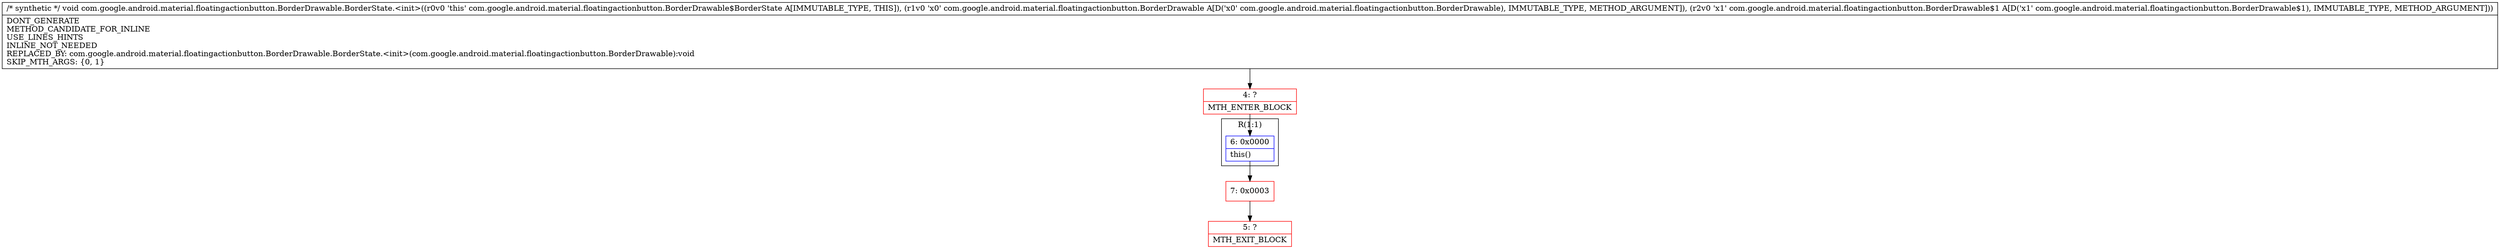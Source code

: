 digraph "CFG forcom.google.android.material.floatingactionbutton.BorderDrawable.BorderState.\<init\>(Lcom\/google\/android\/material\/floatingactionbutton\/BorderDrawable;Lcom\/google\/android\/material\/floatingactionbutton\/BorderDrawable$1;)V" {
subgraph cluster_Region_1068223916 {
label = "R(1:1)";
node [shape=record,color=blue];
Node_6 [shape=record,label="{6\:\ 0x0000|this()\l}"];
}
Node_4 [shape=record,color=red,label="{4\:\ ?|MTH_ENTER_BLOCK\l}"];
Node_7 [shape=record,color=red,label="{7\:\ 0x0003}"];
Node_5 [shape=record,color=red,label="{5\:\ ?|MTH_EXIT_BLOCK\l}"];
MethodNode[shape=record,label="{\/* synthetic *\/ void com.google.android.material.floatingactionbutton.BorderDrawable.BorderState.\<init\>((r0v0 'this' com.google.android.material.floatingactionbutton.BorderDrawable$BorderState A[IMMUTABLE_TYPE, THIS]), (r1v0 'x0' com.google.android.material.floatingactionbutton.BorderDrawable A[D('x0' com.google.android.material.floatingactionbutton.BorderDrawable), IMMUTABLE_TYPE, METHOD_ARGUMENT]), (r2v0 'x1' com.google.android.material.floatingactionbutton.BorderDrawable$1 A[D('x1' com.google.android.material.floatingactionbutton.BorderDrawable$1), IMMUTABLE_TYPE, METHOD_ARGUMENT]))  | DONT_GENERATE\lMETHOD_CANDIDATE_FOR_INLINE\lUSE_LINES_HINTS\lINLINE_NOT_NEEDED\lREPLACED_BY: com.google.android.material.floatingactionbutton.BorderDrawable.BorderState.\<init\>(com.google.android.material.floatingactionbutton.BorderDrawable):void\lSKIP_MTH_ARGS: \{0, 1\}\l}"];
MethodNode -> Node_4;Node_6 -> Node_7;
Node_4 -> Node_6;
Node_7 -> Node_5;
}

